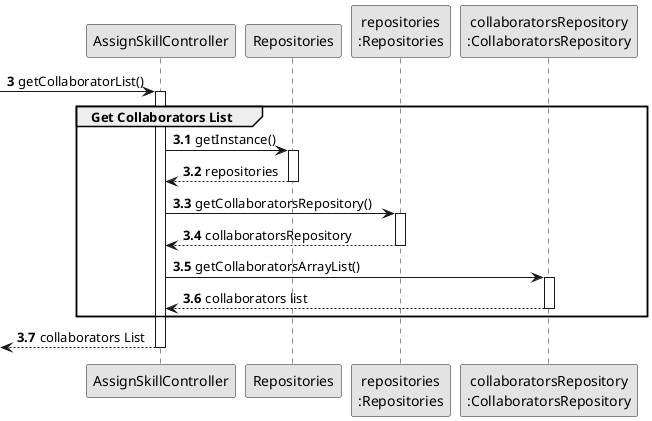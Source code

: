@startuml
skinparam monochrome true
skinparam packageStyle rectangle
skinparam shadowing false

'hide footbox
participant "AssignSkillController" as CTRL
participant Repositories
participant "repositories\n:Repositories" as REP
participant "collaboratorsRepository\n:CollaboratorsRepository" as COLREP

autonumber 3
-> CTRL : getCollaboratorList()
autonumber 3.1
activate CTRL

    group Get Collaborators List
        CTRL -> Repositories: getInstance()
        activate Repositories
            Repositories --> CTRL: repositories
        deactivate Repositories

        CTRL -> REP: getCollaboratorsRepository()
        activate REP
            REP --> CTRL: collaboratorsRepository
        deactivate REP

        CTRL -> COLREP: getCollaboratorsArrayList()
        activate COLREP
            COLREP --> CTRL: collaborators list
        deactivate COLREP
    end
    <-- CTRL  : collaborators List
deactivate CTRL

@enduml
